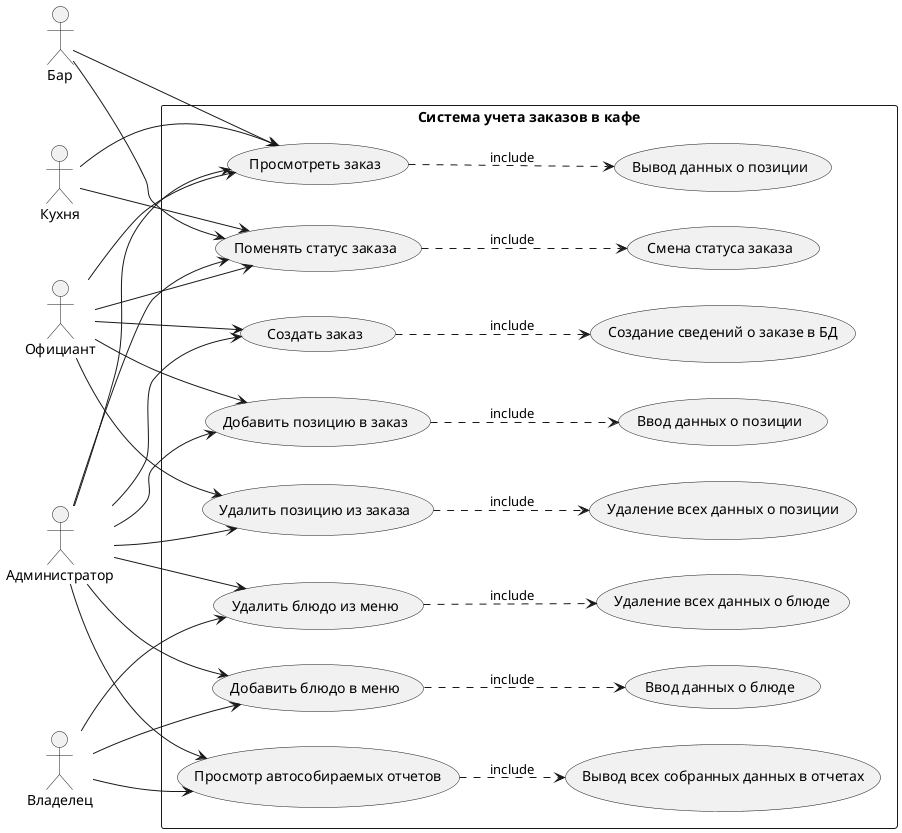 @startuml use_case
left to right direction

actor Официант
actor Кухня
actor Бар
actor Администратор
actor Владелец

rectangle "Система учета заказов в кафе" {
  usecase "Создать заказ" as UC1
  usecase "Добавить позицию в заказ" as UC2
  usecase "Удалить позицию из заказа" as UC3
  usecase "Просмотреть заказ" as UC4
  usecase "Поменять статус заказа" as UC5
  
  usecase "Создание сведений о заказе в БД" as UC6
  usecase "Ввод данных о позиции" as UC7
  usecase "Удаление всех данных о позиции" as UC8
  usecase "Вывод данных о позиции" as UC9
  usecase "Смена статуса заказа" as UC10
  
  usecase "Добавить блюдо в меню" as UC11
  usecase "Удалить блюдо из меню" as UC12
  usecase "Просмотр автособираемых отчетов" as UC13
  
  usecase "Ввод данных о блюде" as UC14
  usecase "Удаление всех данных о блюде" as UC15
  usecase "Вывод всех собранных данных в отчетах" as UC16
}

' Связи актеров с основными use cases
Официант --> UC1
Официант --> UC2
Официант --> UC3
Официант --> UC4
Официант --> UC5

Кухня --> UC4
Кухня --> UC5

Бар --> UC4
Бар --> UC5

Администратор --> UC1
Администратор --> UC2
Администратор --> UC3
Администратор --> UC4
Администратор --> UC5
Администратор --> UC11
Администратор --> UC12
Администратор --> UC13

Владелец --> UC11
Владелец --> UC12
Владелец --> UC13

' Внутренние связи между use cases
UC1 ..> UC6 : include
UC2 ..> UC7 : include
UC3 ..> UC8 : include
UC4 ..> UC9 : include
UC5 ..> UC10 : include

UC11 ..> UC14 : include
UC12 ..> UC15 : include
UC13 ..> UC16 : include